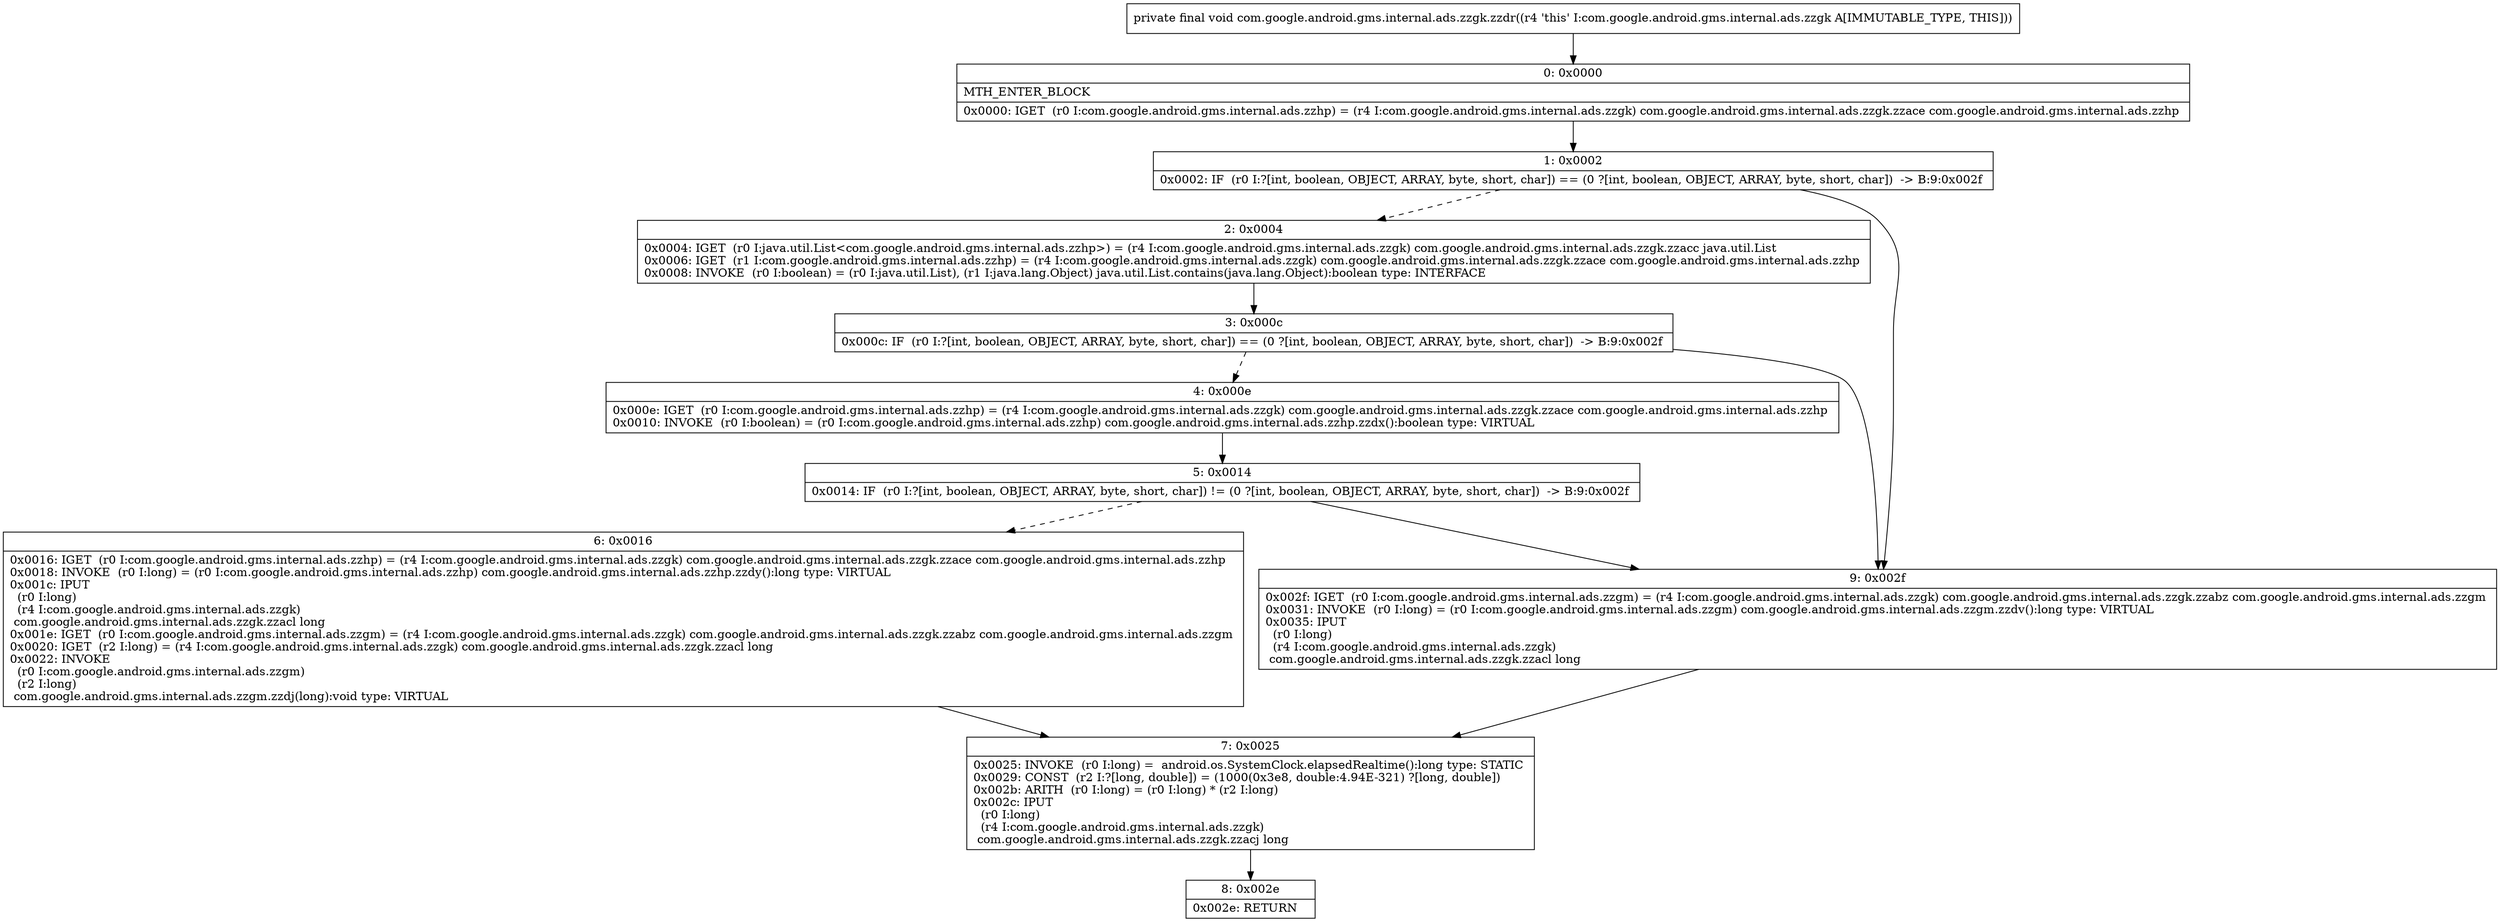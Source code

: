 digraph "CFG forcom.google.android.gms.internal.ads.zzgk.zzdr()V" {
Node_0 [shape=record,label="{0\:\ 0x0000|MTH_ENTER_BLOCK\l|0x0000: IGET  (r0 I:com.google.android.gms.internal.ads.zzhp) = (r4 I:com.google.android.gms.internal.ads.zzgk) com.google.android.gms.internal.ads.zzgk.zzace com.google.android.gms.internal.ads.zzhp \l}"];
Node_1 [shape=record,label="{1\:\ 0x0002|0x0002: IF  (r0 I:?[int, boolean, OBJECT, ARRAY, byte, short, char]) == (0 ?[int, boolean, OBJECT, ARRAY, byte, short, char])  \-\> B:9:0x002f \l}"];
Node_2 [shape=record,label="{2\:\ 0x0004|0x0004: IGET  (r0 I:java.util.List\<com.google.android.gms.internal.ads.zzhp\>) = (r4 I:com.google.android.gms.internal.ads.zzgk) com.google.android.gms.internal.ads.zzgk.zzacc java.util.List \l0x0006: IGET  (r1 I:com.google.android.gms.internal.ads.zzhp) = (r4 I:com.google.android.gms.internal.ads.zzgk) com.google.android.gms.internal.ads.zzgk.zzace com.google.android.gms.internal.ads.zzhp \l0x0008: INVOKE  (r0 I:boolean) = (r0 I:java.util.List), (r1 I:java.lang.Object) java.util.List.contains(java.lang.Object):boolean type: INTERFACE \l}"];
Node_3 [shape=record,label="{3\:\ 0x000c|0x000c: IF  (r0 I:?[int, boolean, OBJECT, ARRAY, byte, short, char]) == (0 ?[int, boolean, OBJECT, ARRAY, byte, short, char])  \-\> B:9:0x002f \l}"];
Node_4 [shape=record,label="{4\:\ 0x000e|0x000e: IGET  (r0 I:com.google.android.gms.internal.ads.zzhp) = (r4 I:com.google.android.gms.internal.ads.zzgk) com.google.android.gms.internal.ads.zzgk.zzace com.google.android.gms.internal.ads.zzhp \l0x0010: INVOKE  (r0 I:boolean) = (r0 I:com.google.android.gms.internal.ads.zzhp) com.google.android.gms.internal.ads.zzhp.zzdx():boolean type: VIRTUAL \l}"];
Node_5 [shape=record,label="{5\:\ 0x0014|0x0014: IF  (r0 I:?[int, boolean, OBJECT, ARRAY, byte, short, char]) != (0 ?[int, boolean, OBJECT, ARRAY, byte, short, char])  \-\> B:9:0x002f \l}"];
Node_6 [shape=record,label="{6\:\ 0x0016|0x0016: IGET  (r0 I:com.google.android.gms.internal.ads.zzhp) = (r4 I:com.google.android.gms.internal.ads.zzgk) com.google.android.gms.internal.ads.zzgk.zzace com.google.android.gms.internal.ads.zzhp \l0x0018: INVOKE  (r0 I:long) = (r0 I:com.google.android.gms.internal.ads.zzhp) com.google.android.gms.internal.ads.zzhp.zzdy():long type: VIRTUAL \l0x001c: IPUT  \l  (r0 I:long)\l  (r4 I:com.google.android.gms.internal.ads.zzgk)\l com.google.android.gms.internal.ads.zzgk.zzacl long \l0x001e: IGET  (r0 I:com.google.android.gms.internal.ads.zzgm) = (r4 I:com.google.android.gms.internal.ads.zzgk) com.google.android.gms.internal.ads.zzgk.zzabz com.google.android.gms.internal.ads.zzgm \l0x0020: IGET  (r2 I:long) = (r4 I:com.google.android.gms.internal.ads.zzgk) com.google.android.gms.internal.ads.zzgk.zzacl long \l0x0022: INVOKE  \l  (r0 I:com.google.android.gms.internal.ads.zzgm)\l  (r2 I:long)\l com.google.android.gms.internal.ads.zzgm.zzdj(long):void type: VIRTUAL \l}"];
Node_7 [shape=record,label="{7\:\ 0x0025|0x0025: INVOKE  (r0 I:long) =  android.os.SystemClock.elapsedRealtime():long type: STATIC \l0x0029: CONST  (r2 I:?[long, double]) = (1000(0x3e8, double:4.94E\-321) ?[long, double]) \l0x002b: ARITH  (r0 I:long) = (r0 I:long) * (r2 I:long) \l0x002c: IPUT  \l  (r0 I:long)\l  (r4 I:com.google.android.gms.internal.ads.zzgk)\l com.google.android.gms.internal.ads.zzgk.zzacj long \l}"];
Node_8 [shape=record,label="{8\:\ 0x002e|0x002e: RETURN   \l}"];
Node_9 [shape=record,label="{9\:\ 0x002f|0x002f: IGET  (r0 I:com.google.android.gms.internal.ads.zzgm) = (r4 I:com.google.android.gms.internal.ads.zzgk) com.google.android.gms.internal.ads.zzgk.zzabz com.google.android.gms.internal.ads.zzgm \l0x0031: INVOKE  (r0 I:long) = (r0 I:com.google.android.gms.internal.ads.zzgm) com.google.android.gms.internal.ads.zzgm.zzdv():long type: VIRTUAL \l0x0035: IPUT  \l  (r0 I:long)\l  (r4 I:com.google.android.gms.internal.ads.zzgk)\l com.google.android.gms.internal.ads.zzgk.zzacl long \l}"];
MethodNode[shape=record,label="{private final void com.google.android.gms.internal.ads.zzgk.zzdr((r4 'this' I:com.google.android.gms.internal.ads.zzgk A[IMMUTABLE_TYPE, THIS])) }"];
MethodNode -> Node_0;
Node_0 -> Node_1;
Node_1 -> Node_2[style=dashed];
Node_1 -> Node_9;
Node_2 -> Node_3;
Node_3 -> Node_4[style=dashed];
Node_3 -> Node_9;
Node_4 -> Node_5;
Node_5 -> Node_6[style=dashed];
Node_5 -> Node_9;
Node_6 -> Node_7;
Node_7 -> Node_8;
Node_9 -> Node_7;
}

